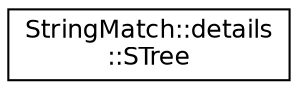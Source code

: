digraph "Graphical Class Hierarchy"
{
 // INTERACTIVE_SVG=YES
 // LATEX_PDF_SIZE
  edge [fontname="Helvetica",fontsize="12",labelfontname="Helvetica",labelfontsize="12"];
  node [fontname="Helvetica",fontsize="12",shape=record];
  rankdir="LR";
  Node0 [label="StringMatch::details\l::STree",height=0.2,width=0.4,color="black", fillcolor="white", style="filled",URL="$a00885.html",tooltip="Compressed suffix tree Ukkonen's algorithm."];
}
